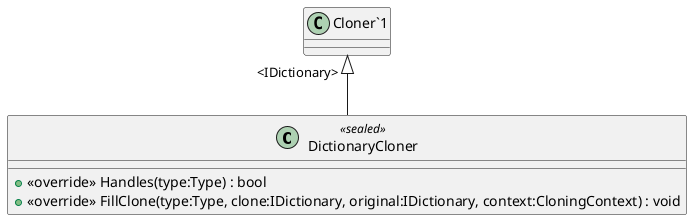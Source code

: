 @startuml
class DictionaryCloner <<sealed>> {
    + <<override>> Handles(type:Type) : bool
    + <<override>> FillClone(type:Type, clone:IDictionary, original:IDictionary, context:CloningContext) : void
}
"Cloner`1" "<IDictionary>" <|-- DictionaryCloner
@enduml
